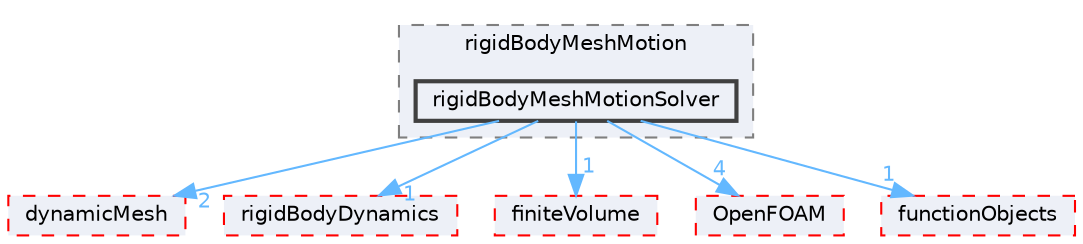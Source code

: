 digraph "src/rigidBodyMeshMotion/rigidBodyMeshMotionSolver"
{
 // LATEX_PDF_SIZE
  bgcolor="transparent";
  edge [fontname=Helvetica,fontsize=10,labelfontname=Helvetica,labelfontsize=10];
  node [fontname=Helvetica,fontsize=10,shape=box,height=0.2,width=0.4];
  compound=true
  subgraph clusterdir_f7c4c91d76964006204b3afe5679c6fe {
    graph [ bgcolor="#edf0f7", pencolor="grey50", label="rigidBodyMeshMotion", fontname=Helvetica,fontsize=10 style="filled,dashed", URL="dir_f7c4c91d76964006204b3afe5679c6fe.html",tooltip=""]
  dir_08d4b727077ee3a6466ba17180da01d8 [label="rigidBodyMeshMotionSolver", fillcolor="#edf0f7", color="grey25", style="filled,bold", URL="dir_08d4b727077ee3a6466ba17180da01d8.html",tooltip=""];
  }
  dir_63742796c427c97a292c80f7db71da36 [label="dynamicMesh", fillcolor="#edf0f7", color="red", style="filled,dashed", URL="dir_63742796c427c97a292c80f7db71da36.html",tooltip=""];
  dir_910720b80d2212eaa7292c1abd76c375 [label="rigidBodyDynamics", fillcolor="#edf0f7", color="red", style="filled,dashed", URL="dir_910720b80d2212eaa7292c1abd76c375.html",tooltip=""];
  dir_9bd15774b555cf7259a6fa18f99fe99b [label="finiteVolume", fillcolor="#edf0f7", color="red", style="filled,dashed", URL="dir_9bd15774b555cf7259a6fa18f99fe99b.html",tooltip=""];
  dir_c5473ff19b20e6ec4dfe5c310b3778a8 [label="OpenFOAM", fillcolor="#edf0f7", color="red", style="filled,dashed", URL="dir_c5473ff19b20e6ec4dfe5c310b3778a8.html",tooltip=""];
  dir_de23f6d4f0962ea995903f5110543226 [label="functionObjects", fillcolor="#edf0f7", color="red", style="filled,dashed", URL="dir_de23f6d4f0962ea995903f5110543226.html",tooltip=""];
  dir_08d4b727077ee3a6466ba17180da01d8->dir_63742796c427c97a292c80f7db71da36 [headlabel="2", labeldistance=1.5 headhref="dir_003353_001086.html" href="dir_003353_001086.html" color="steelblue1" fontcolor="steelblue1"];
  dir_08d4b727077ee3a6466ba17180da01d8->dir_910720b80d2212eaa7292c1abd76c375 [headlabel="1", labeldistance=1.5 headhref="dir_003353_003349.html" href="dir_003353_003349.html" color="steelblue1" fontcolor="steelblue1"];
  dir_08d4b727077ee3a6466ba17180da01d8->dir_9bd15774b555cf7259a6fa18f99fe99b [headlabel="1", labeldistance=1.5 headhref="dir_003353_001387.html" href="dir_003353_001387.html" color="steelblue1" fontcolor="steelblue1"];
  dir_08d4b727077ee3a6466ba17180da01d8->dir_c5473ff19b20e6ec4dfe5c310b3778a8 [headlabel="4", labeldistance=1.5 headhref="dir_003353_002695.html" href="dir_003353_002695.html" color="steelblue1" fontcolor="steelblue1"];
  dir_08d4b727077ee3a6466ba17180da01d8->dir_de23f6d4f0962ea995903f5110543226 [headlabel="1", labeldistance=1.5 headhref="dir_003353_001520.html" href="dir_003353_001520.html" color="steelblue1" fontcolor="steelblue1"];
}
